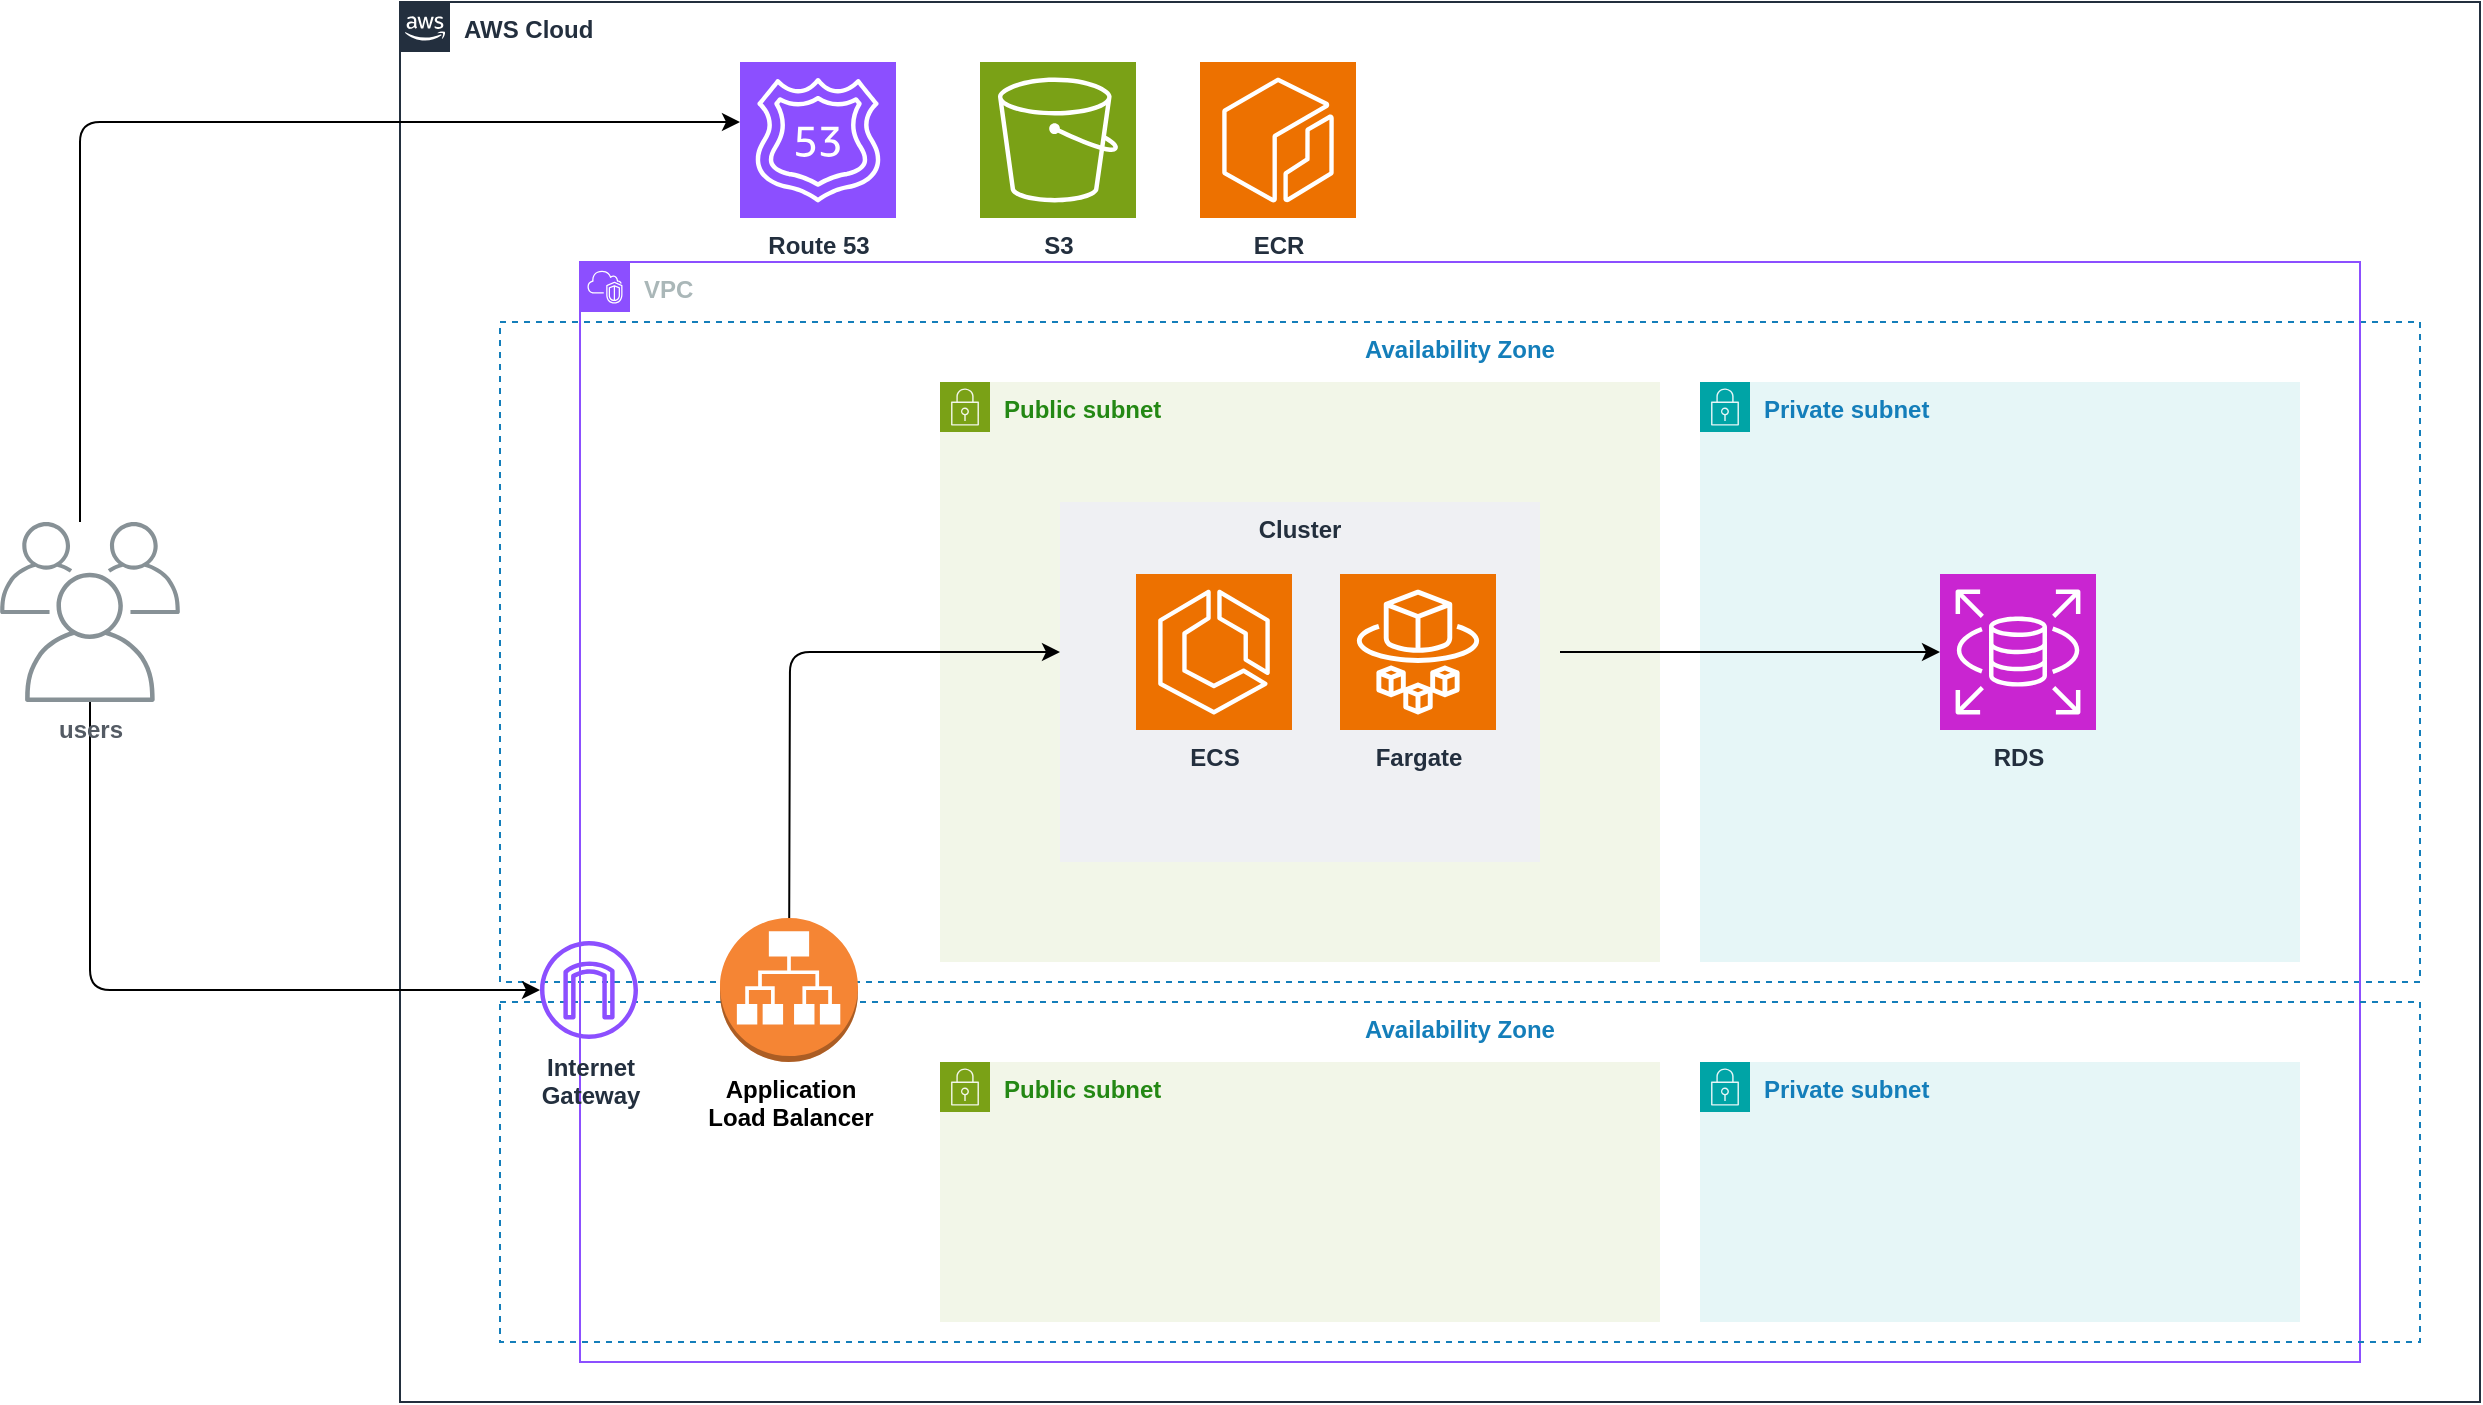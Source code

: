 <mxfile>
    <diagram id="gdx_KcKREh99byXF0GUm" name="ページ1">
        <mxGraphModel dx="2417" dy="2217" grid="1" gridSize="10" guides="1" tooltips="1" connect="1" arrows="1" fold="1" page="1" pageScale="1" pageWidth="827" pageHeight="1169" math="0" shadow="0">
            <root>
                <mxCell id="0"/>
                <mxCell id="1" parent="0"/>
                <mxCell id="2" value="AWS Cloud" style="points=[[0,0],[0.25,0],[0.5,0],[0.75,0],[1,0],[1,0.25],[1,0.5],[1,0.75],[1,1],[0.75,1],[0.5,1],[0.25,1],[0,1],[0,0.75],[0,0.5],[0,0.25]];outlineConnect=0;gradientColor=none;html=1;whiteSpace=wrap;fontSize=12;fontStyle=1;container=1;pointerEvents=0;collapsible=0;recursiveResize=0;shape=mxgraph.aws4.group;grIcon=mxgraph.aws4.group_aws_cloud_alt;strokeColor=#232F3E;fillColor=none;verticalAlign=top;align=left;spacingLeft=30;fontColor=#232F3E;dashed=0;" parent="1" vertex="1">
                    <mxGeometry x="-40" y="-300" width="1040" height="700" as="geometry"/>
                </mxCell>
                <mxCell id="206" value="Availability Zone" style="fillColor=none;strokeColor=#147EBA;dashed=1;verticalAlign=top;fontStyle=1;fontColor=#147EBA;whiteSpace=wrap;html=1;" vertex="1" parent="2">
                    <mxGeometry x="50" y="160" width="960" height="330" as="geometry"/>
                </mxCell>
                <mxCell id="168" value="VPC" style="points=[[0,0],[0.25,0],[0.5,0],[0.75,0],[1,0],[1,0.25],[1,0.5],[1,0.75],[1,1],[0.75,1],[0.5,1],[0.25,1],[0,1],[0,0.75],[0,0.5],[0,0.25]];outlineConnect=0;gradientColor=none;html=1;whiteSpace=wrap;fontSize=12;fontStyle=1;container=1;pointerEvents=0;collapsible=0;recursiveResize=0;shape=mxgraph.aws4.group;grIcon=mxgraph.aws4.group_vpc2;strokeColor=#8C4FFF;fillColor=none;verticalAlign=top;align=left;spacingLeft=30;fontColor=#AAB7B8;dashed=0;" parent="2" vertex="1">
                    <mxGeometry x="90" y="130" width="890" height="550" as="geometry"/>
                </mxCell>
                <mxCell id="162" value="Private subnet" style="points=[[0,0],[0.25,0],[0.5,0],[0.75,0],[1,0],[1,0.25],[1,0.5],[1,0.75],[1,1],[0.75,1],[0.5,1],[0.25,1],[0,1],[0,0.75],[0,0.5],[0,0.25]];outlineConnect=0;gradientColor=none;html=1;whiteSpace=wrap;fontSize=12;fontStyle=1;container=1;pointerEvents=0;collapsible=0;recursiveResize=0;shape=mxgraph.aws4.group;grIcon=mxgraph.aws4.group_security_group;grStroke=0;strokeColor=#00A4A6;fillColor=#E6F6F7;verticalAlign=top;align=left;spacingLeft=30;fontColor=#147EBA;dashed=0;" parent="168" vertex="1">
                    <mxGeometry x="560" y="60" width="300" height="290" as="geometry"/>
                </mxCell>
                <mxCell id="174" value="RDS" style="sketch=0;points=[[0,0,0],[0.25,0,0],[0.5,0,0],[0.75,0,0],[1,0,0],[0,1,0],[0.25,1,0],[0.5,1,0],[0.75,1,0],[1,1,0],[0,0.25,0],[0,0.5,0],[0,0.75,0],[1,0.25,0],[1,0.5,0],[1,0.75,0]];outlineConnect=0;fontColor=#232F3E;fillColor=#C925D1;strokeColor=#ffffff;dashed=0;verticalLabelPosition=bottom;verticalAlign=top;align=center;html=1;fontSize=12;fontStyle=1;aspect=fixed;shape=mxgraph.aws4.resourceIcon;resIcon=mxgraph.aws4.rds;" parent="162" vertex="1">
                    <mxGeometry x="120" y="96" width="78" height="78" as="geometry"/>
                </mxCell>
                <mxCell id="161" value="Public subnet" style="points=[[0,0],[0.25,0],[0.5,0],[0.75,0],[1,0],[1,0.25],[1,0.5],[1,0.75],[1,1],[0.75,1],[0.5,1],[0.25,1],[0,1],[0,0.75],[0,0.5],[0,0.25]];outlineConnect=0;gradientColor=none;html=1;whiteSpace=wrap;fontSize=12;fontStyle=1;container=1;pointerEvents=0;collapsible=0;recursiveResize=0;shape=mxgraph.aws4.group;grIcon=mxgraph.aws4.group_security_group;grStroke=0;strokeColor=#7AA116;fillColor=#F2F6E8;verticalAlign=top;align=left;spacingLeft=30;fontColor=#248814;dashed=0;" parent="168" vertex="1">
                    <mxGeometry x="180" y="60" width="360" height="290" as="geometry"/>
                </mxCell>
                <mxCell id="169" value="Private subnet" style="points=[[0,0],[0.25,0],[0.5,0],[0.75,0],[1,0],[1,0.25],[1,0.5],[1,0.75],[1,1],[0.75,1],[0.5,1],[0.25,1],[0,1],[0,0.75],[0,0.5],[0,0.25]];outlineConnect=0;gradientColor=none;html=1;whiteSpace=wrap;fontSize=12;fontStyle=1;container=1;pointerEvents=0;collapsible=0;recursiveResize=0;shape=mxgraph.aws4.group;grIcon=mxgraph.aws4.group_security_group;grStroke=0;strokeColor=#00A4A6;fillColor=#E6F6F7;verticalAlign=top;align=left;spacingLeft=30;fontColor=#147EBA;dashed=0;" parent="168" vertex="1">
                    <mxGeometry x="560" y="400" width="300" height="130" as="geometry"/>
                </mxCell>
                <mxCell id="170" value="Public subnet" style="points=[[0,0],[0.25,0],[0.5,0],[0.75,0],[1,0],[1,0.25],[1,0.5],[1,0.75],[1,1],[0.75,1],[0.5,1],[0.25,1],[0,1],[0,0.75],[0,0.5],[0,0.25]];outlineConnect=0;gradientColor=none;html=1;whiteSpace=wrap;fontSize=12;fontStyle=1;container=1;pointerEvents=0;collapsible=0;recursiveResize=0;shape=mxgraph.aws4.group;grIcon=mxgraph.aws4.group_security_group;grStroke=0;strokeColor=#7AA116;fillColor=#F2F6E8;verticalAlign=top;align=left;spacingLeft=30;fontColor=#248814;dashed=0;" parent="168" vertex="1">
                    <mxGeometry x="180" y="400" width="360" height="130" as="geometry"/>
                </mxCell>
                <mxCell id="207" value="Availability Zone" style="fillColor=none;strokeColor=#147EBA;dashed=1;verticalAlign=top;fontStyle=1;fontColor=#147EBA;whiteSpace=wrap;html=1;" vertex="1" parent="170">
                    <mxGeometry x="-220" y="-30" width="960" height="170" as="geometry"/>
                </mxCell>
                <mxCell id="179" value="Application&lt;br&gt;Load Balancer" style="outlineConnect=0;dashed=0;verticalLabelPosition=bottom;verticalAlign=top;align=center;html=1;shape=mxgraph.aws3.application_load_balancer;fillColor=#F58534;gradientColor=none;fontStyle=1" parent="170" vertex="1">
                    <mxGeometry x="-110" y="-72" width="69" height="72" as="geometry"/>
                </mxCell>
                <mxCell id="195" value="Internet&lt;br&gt;Gateway" style="sketch=0;outlineConnect=0;fontColor=#232F3E;gradientColor=none;fillColor=#8C4FFF;strokeColor=none;dashed=0;verticalLabelPosition=bottom;verticalAlign=top;align=center;html=1;fontSize=12;fontStyle=1;aspect=fixed;pointerEvents=1;shape=mxgraph.aws4.internet_gateway;" parent="170" vertex="1">
                    <mxGeometry x="-200" y="-60.5" width="49" height="49" as="geometry"/>
                </mxCell>
                <mxCell id="180" value="Route 53" style="sketch=0;points=[[0,0,0],[0.25,0,0],[0.5,0,0],[0.75,0,0],[1,0,0],[0,1,0],[0.25,1,0],[0.5,1,0],[0.75,1,0],[1,1,0],[0,0.25,0],[0,0.5,0],[0,0.75,0],[1,0.25,0],[1,0.5,0],[1,0.75,0]];outlineConnect=0;fontColor=#232F3E;fillColor=#8C4FFF;strokeColor=#ffffff;dashed=0;verticalLabelPosition=bottom;verticalAlign=top;align=center;html=1;fontSize=12;fontStyle=1;aspect=fixed;shape=mxgraph.aws4.resourceIcon;resIcon=mxgraph.aws4.route_53;" parent="2" vertex="1">
                    <mxGeometry x="170" y="30" width="78" height="78" as="geometry"/>
                </mxCell>
                <mxCell id="175" value="ECR" style="sketch=0;points=[[0,0,0],[0.25,0,0],[0.5,0,0],[0.75,0,0],[1,0,0],[0,1,0],[0.25,1,0],[0.5,1,0],[0.75,1,0],[1,1,0],[0,0.25,0],[0,0.5,0],[0,0.75,0],[1,0.25,0],[1,0.5,0],[1,0.75,0]];outlineConnect=0;fontColor=#232F3E;fillColor=#ED7100;strokeColor=#ffffff;dashed=0;verticalLabelPosition=bottom;verticalAlign=top;align=center;html=1;fontSize=12;fontStyle=1;aspect=fixed;shape=mxgraph.aws4.resourceIcon;resIcon=mxgraph.aws4.ecr;" parent="2" vertex="1">
                    <mxGeometry x="400" y="30" width="78" height="78" as="geometry"/>
                </mxCell>
                <mxCell id="181" value="S3" style="sketch=0;points=[[0,0,0],[0.25,0,0],[0.5,0,0],[0.75,0,0],[1,0,0],[0,1,0],[0.25,1,0],[0.5,1,0],[0.75,1,0],[1,1,0],[0,0.25,0],[0,0.5,0],[0,0.75,0],[1,0.25,0],[1,0.5,0],[1,0.75,0]];outlineConnect=0;fontColor=#232F3E;fillColor=#7AA116;strokeColor=#ffffff;dashed=0;verticalLabelPosition=bottom;verticalAlign=top;align=center;html=1;fontSize=12;fontStyle=1;aspect=fixed;shape=mxgraph.aws4.resourceIcon;resIcon=mxgraph.aws4.s3;" parent="2" vertex="1">
                    <mxGeometry x="290" y="30" width="78" height="78" as="geometry"/>
                </mxCell>
                <mxCell id="215" value="" style="edgeStyle=none;html=1;fontStyle=1" edge="1" parent="2" target="174">
                    <mxGeometry relative="1" as="geometry">
                        <mxPoint x="580" y="325" as="sourcePoint"/>
                    </mxGeometry>
                </mxCell>
                <mxCell id="214" value="Cluster" style="fillColor=#EFF0F3;strokeColor=none;dashed=0;verticalAlign=top;fontStyle=1;fontColor=#232F3D;whiteSpace=wrap;html=1;" vertex="1" parent="2">
                    <mxGeometry x="330" y="250" width="240" height="180" as="geometry"/>
                </mxCell>
                <mxCell id="176" value="ECS" style="sketch=0;points=[[0,0,0],[0.25,0,0],[0.5,0,0],[0.75,0,0],[1,0,0],[0,1,0],[0.25,1,0],[0.5,1,0],[0.75,1,0],[1,1,0],[0,0.25,0],[0,0.5,0],[0,0.75,0],[1,0.25,0],[1,0.5,0],[1,0.75,0]];outlineConnect=0;fontColor=#232F3E;fillColor=#ED7100;strokeColor=#ffffff;dashed=0;verticalLabelPosition=bottom;verticalAlign=top;align=center;html=1;fontSize=12;fontStyle=1;aspect=fixed;shape=mxgraph.aws4.resourceIcon;resIcon=mxgraph.aws4.ecs;" parent="2" vertex="1">
                    <mxGeometry x="368" y="286" width="78" height="78" as="geometry"/>
                </mxCell>
                <mxCell id="177" value="Fargate" style="sketch=0;points=[[0,0,0],[0.25,0,0],[0.5,0,0],[0.75,0,0],[1,0,0],[0,1,0],[0.25,1,0],[0.5,1,0],[0.75,1,0],[1,1,0],[0,0.25,0],[0,0.5,0],[0,0.75,0],[1,0.25,0],[1,0.5,0],[1,0.75,0]];outlineConnect=0;fontColor=#232F3E;fillColor=#ED7100;strokeColor=#ffffff;dashed=0;verticalLabelPosition=bottom;verticalAlign=top;align=center;html=1;fontSize=12;fontStyle=1;aspect=fixed;shape=mxgraph.aws4.resourceIcon;resIcon=mxgraph.aws4.fargate;" parent="2" vertex="1">
                    <mxGeometry x="470" y="286" width="78" height="78" as="geometry"/>
                </mxCell>
                <mxCell id="213" value="" style="edgeStyle=none;html=1;fontStyle=1" edge="1" parent="2" source="179">
                    <mxGeometry relative="1" as="geometry">
                        <mxPoint x="330" y="325" as="targetPoint"/>
                        <Array as="points">
                            <mxPoint x="195" y="325"/>
                        </Array>
                    </mxGeometry>
                </mxCell>
                <mxCell id="197" value="" style="edgeStyle=none;html=1;fontStyle=1" edge="1" parent="1">
                    <mxGeometry relative="1" as="geometry">
                        <mxPoint x="130" y="-240" as="targetPoint"/>
                        <Array as="points">
                            <mxPoint x="-200" y="-240"/>
                        </Array>
                        <mxPoint x="-200" y="-40" as="sourcePoint"/>
                    </mxGeometry>
                </mxCell>
                <mxCell id="199" value="" style="edgeStyle=none;html=1;fontStyle=1" edge="1" parent="1" source="171" target="195">
                    <mxGeometry relative="1" as="geometry">
                        <mxPoint x="-65" y="25" as="targetPoint"/>
                        <mxPoint x="-130" y="15" as="sourcePoint"/>
                        <Array as="points">
                            <mxPoint x="-195" y="194"/>
                        </Array>
                    </mxGeometry>
                </mxCell>
                <mxCell id="171" value="users" style="sketch=0;outlineConnect=0;gradientColor=none;fontColor=#545B64;strokeColor=none;fillColor=#879196;dashed=0;verticalLabelPosition=bottom;verticalAlign=top;align=center;html=1;fontSize=12;fontStyle=1;aspect=fixed;shape=mxgraph.aws4.illustration_users;pointerEvents=1" parent="1" vertex="1">
                    <mxGeometry x="-240" y="-40" width="90" height="90" as="geometry"/>
                </mxCell>
            </root>
        </mxGraphModel>
    </diagram>
</mxfile>
